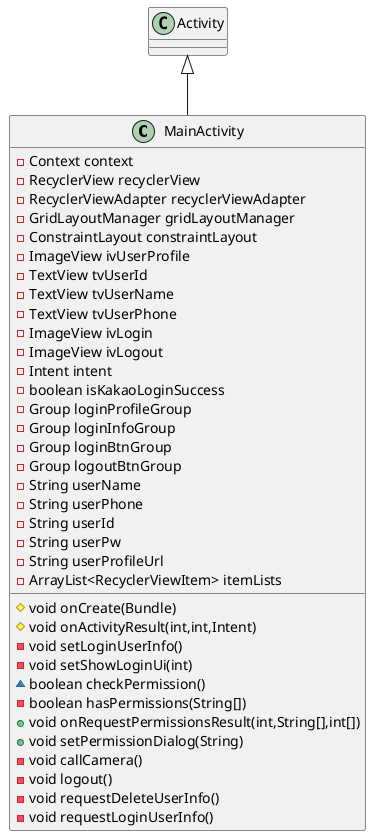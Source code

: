 @startuml
class MainActivity {
- Context context
- RecyclerView recyclerView
- RecyclerViewAdapter recyclerViewAdapter
- GridLayoutManager gridLayoutManager
- ConstraintLayout constraintLayout
- ImageView ivUserProfile
- TextView tvUserId
- TextView tvUserName
- TextView tvUserPhone
- ImageView ivLogin
- ImageView ivLogout
- Intent intent
- boolean isKakaoLoginSuccess
- Group loginProfileGroup
- Group loginInfoGroup
- Group loginBtnGroup
- Group logoutBtnGroup
- String userName
- String userPhone
- String userId
- String userPw
- String userProfileUrl
- ArrayList<RecyclerViewItem> itemLists
# void onCreate(Bundle)
# void onActivityResult(int,int,Intent)
- void setLoginUserInfo()
- void setShowLoginUi(int)
~ boolean checkPermission()
- boolean hasPermissions(String[])
+ void onRequestPermissionsResult(int,String[],int[])
+ void setPermissionDialog(String)
- void callCamera()
- void logout()
- void requestDeleteUserInfo()
- void requestLoginUserInfo()
}


Activity <|-- MainActivity
@enduml
